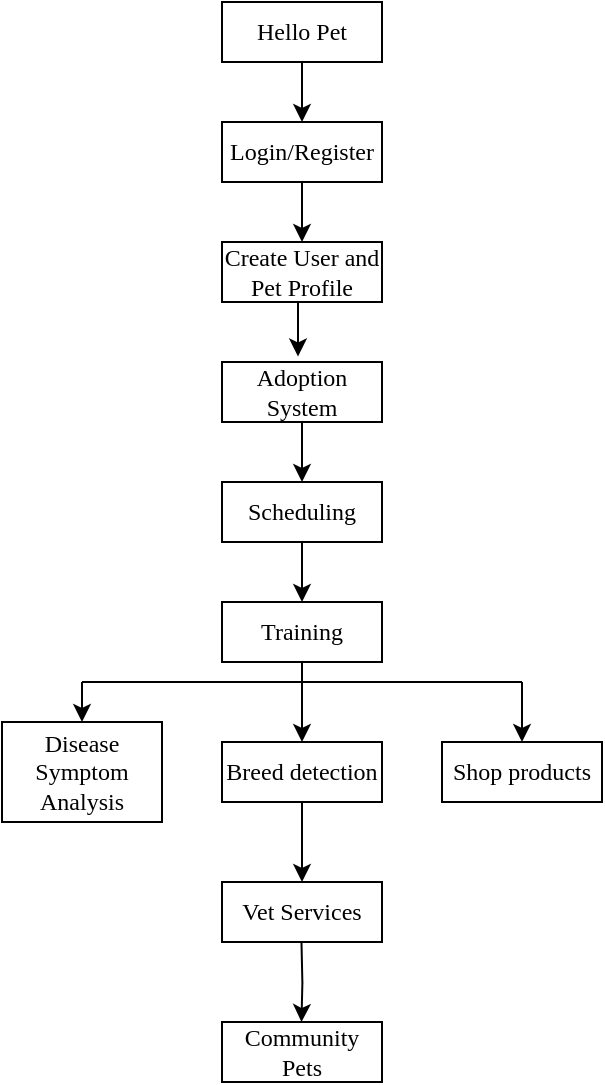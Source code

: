 <mxfile version="21.3.7" type="google">
  <diagram name="Page-1" id="5mLPmDPQ1kkUMSueSlFQ">
    <mxGraphModel grid="1" page="1" gridSize="10" guides="1" tooltips="1" connect="1" arrows="1" fold="1" pageScale="1" pageWidth="850" pageHeight="1100" math="0" shadow="0">
      <root>
        <mxCell id="0" />
        <mxCell id="1" parent="0" />
        <mxCell id="t4f0v5-P-y_MdGWt8-OI-17" style="edgeStyle=orthogonalEdgeStyle;rounded=0;orthogonalLoop=1;jettySize=auto;html=1;exitX=0.5;exitY=1;exitDx=0;exitDy=0;entryX=0.5;entryY=0;entryDx=0;entryDy=0;" edge="1" parent="1" source="t4f0v5-P-y_MdGWt8-OI-1" target="t4f0v5-P-y_MdGWt8-OI-2">
          <mxGeometry relative="1" as="geometry" />
        </mxCell>
        <mxCell id="t4f0v5-P-y_MdGWt8-OI-1" value="&lt;font face=&quot;Times New Roman&quot;&gt;Hello Pet&lt;/font&gt;" style="rounded=0;whiteSpace=wrap;html=1;" vertex="1" parent="1">
          <mxGeometry x="340" y="110" width="80" height="30" as="geometry" />
        </mxCell>
        <mxCell id="t4f0v5-P-y_MdGWt8-OI-18" style="edgeStyle=orthogonalEdgeStyle;rounded=0;orthogonalLoop=1;jettySize=auto;html=1;exitX=0.5;exitY=1;exitDx=0;exitDy=0;entryX=0.5;entryY=0;entryDx=0;entryDy=0;" edge="1" parent="1" source="t4f0v5-P-y_MdGWt8-OI-2" target="t4f0v5-P-y_MdGWt8-OI-3">
          <mxGeometry relative="1" as="geometry" />
        </mxCell>
        <mxCell id="t4f0v5-P-y_MdGWt8-OI-2" value="&lt;font face=&quot;Times New Roman&quot;&gt;Login/Register&lt;/font&gt;" style="rounded=0;whiteSpace=wrap;html=1;" vertex="1" parent="1">
          <mxGeometry x="340" y="170" width="80" height="30" as="geometry" />
        </mxCell>
        <mxCell id="t4f0v5-P-y_MdGWt8-OI-19" style="edgeStyle=orthogonalEdgeStyle;rounded=0;orthogonalLoop=1;jettySize=auto;html=1;exitX=0.5;exitY=1;exitDx=0;exitDy=0;entryX=0.475;entryY=-0.093;entryDx=0;entryDy=0;entryPerimeter=0;" edge="1" parent="1" source="t4f0v5-P-y_MdGWt8-OI-3" target="t4f0v5-P-y_MdGWt8-OI-4">
          <mxGeometry relative="1" as="geometry" />
        </mxCell>
        <mxCell id="t4f0v5-P-y_MdGWt8-OI-3" value="&lt;font face=&quot;Times New Roman&quot;&gt;Create User and Pet Profile&lt;/font&gt;" style="rounded=0;whiteSpace=wrap;html=1;" vertex="1" parent="1">
          <mxGeometry x="340" y="230" width="80" height="30" as="geometry" />
        </mxCell>
        <mxCell id="t4f0v5-P-y_MdGWt8-OI-20" style="edgeStyle=orthogonalEdgeStyle;rounded=0;orthogonalLoop=1;jettySize=auto;html=1;exitX=0.5;exitY=1;exitDx=0;exitDy=0;entryX=0.5;entryY=0;entryDx=0;entryDy=0;" edge="1" parent="1" source="t4f0v5-P-y_MdGWt8-OI-4" target="t4f0v5-P-y_MdGWt8-OI-5">
          <mxGeometry relative="1" as="geometry" />
        </mxCell>
        <mxCell id="t4f0v5-P-y_MdGWt8-OI-4" value="&lt;font face=&quot;Times New Roman&quot;&gt;Adoption System&lt;/font&gt;" style="rounded=0;whiteSpace=wrap;html=1;" vertex="1" parent="1">
          <mxGeometry x="340" y="290" width="80" height="30" as="geometry" />
        </mxCell>
        <mxCell id="t4f0v5-P-y_MdGWt8-OI-21" style="edgeStyle=orthogonalEdgeStyle;rounded=0;orthogonalLoop=1;jettySize=auto;html=1;exitX=0.5;exitY=1;exitDx=0;exitDy=0;entryX=0.5;entryY=0;entryDx=0;entryDy=0;" edge="1" parent="1" source="t4f0v5-P-y_MdGWt8-OI-5" target="t4f0v5-P-y_MdGWt8-OI-6">
          <mxGeometry relative="1" as="geometry" />
        </mxCell>
        <mxCell id="t4f0v5-P-y_MdGWt8-OI-5" value="&lt;font face=&quot;Times New Roman&quot;&gt;Scheduling&lt;/font&gt;" style="rounded=0;whiteSpace=wrap;html=1;" vertex="1" parent="1">
          <mxGeometry x="340" y="350" width="80" height="30" as="geometry" />
        </mxCell>
        <mxCell id="t4f0v5-P-y_MdGWt8-OI-6" value="&lt;font face=&quot;Times New Roman&quot;&gt;Training&lt;/font&gt;" style="rounded=0;whiteSpace=wrap;html=1;" vertex="1" parent="1">
          <mxGeometry x="340" y="410" width="80" height="30" as="geometry" />
        </mxCell>
        <mxCell id="t4f0v5-P-y_MdGWt8-OI-7" value="&lt;font face=&quot;Times New Roman&quot;&gt;Disease Symptom Analysis&lt;/font&gt;" style="rounded=0;whiteSpace=wrap;html=1;" vertex="1" parent="1">
          <mxGeometry x="230" y="470" width="80" height="50" as="geometry" />
        </mxCell>
        <mxCell id="t4f0v5-P-y_MdGWt8-OI-22" style="edgeStyle=orthogonalEdgeStyle;rounded=0;orthogonalLoop=1;jettySize=auto;html=1;exitX=0.5;exitY=1;exitDx=0;exitDy=0;entryX=0.5;entryY=0;entryDx=0;entryDy=0;" edge="1" parent="1" source="t4f0v5-P-y_MdGWt8-OI-8" target="t4f0v5-P-y_MdGWt8-OI-23">
          <mxGeometry relative="1" as="geometry">
            <mxPoint x="380" y="540" as="targetPoint" />
          </mxGeometry>
        </mxCell>
        <mxCell id="t4f0v5-P-y_MdGWt8-OI-8" value="&lt;font face=&quot;Times New Roman&quot;&gt;Breed detection&lt;/font&gt;" style="rounded=0;whiteSpace=wrap;html=1;" vertex="1" parent="1">
          <mxGeometry x="340" y="480" width="80" height="30" as="geometry" />
        </mxCell>
        <mxCell id="t4f0v5-P-y_MdGWt8-OI-9" value="&lt;font face=&quot;Times New Roman&quot;&gt;Shop products&lt;/font&gt;" style="rounded=0;whiteSpace=wrap;html=1;" vertex="1" parent="1">
          <mxGeometry x="450" y="480" width="80" height="30" as="geometry" />
        </mxCell>
        <mxCell id="t4f0v5-P-y_MdGWt8-OI-12" value="" style="endArrow=none;html=1;rounded=0;" edge="1" parent="1">
          <mxGeometry width="50" height="50" relative="1" as="geometry">
            <mxPoint x="270" y="450" as="sourcePoint" />
            <mxPoint x="490" y="450" as="targetPoint" />
          </mxGeometry>
        </mxCell>
        <mxCell id="t4f0v5-P-y_MdGWt8-OI-13" value="" style="endArrow=classic;html=1;rounded=0;entryX=0.5;entryY=0;entryDx=0;entryDy=0;" edge="1" parent="1" target="t4f0v5-P-y_MdGWt8-OI-7">
          <mxGeometry width="50" height="50" relative="1" as="geometry">
            <mxPoint x="270" y="450" as="sourcePoint" />
            <mxPoint x="460" y="440" as="targetPoint" />
          </mxGeometry>
        </mxCell>
        <mxCell id="t4f0v5-P-y_MdGWt8-OI-15" value="" style="endArrow=classic;html=1;rounded=0;entryX=0.5;entryY=0;entryDx=0;entryDy=0;" edge="1" parent="1" target="t4f0v5-P-y_MdGWt8-OI-9">
          <mxGeometry width="50" height="50" relative="1" as="geometry">
            <mxPoint x="490" y="450" as="sourcePoint" />
            <mxPoint x="460" y="440" as="targetPoint" />
          </mxGeometry>
        </mxCell>
        <mxCell id="t4f0v5-P-y_MdGWt8-OI-16" value="" style="endArrow=classic;html=1;rounded=0;exitX=0.5;exitY=1;exitDx=0;exitDy=0;entryX=0.5;entryY=0;entryDx=0;entryDy=0;" edge="1" parent="1" source="t4f0v5-P-y_MdGWt8-OI-6" target="t4f0v5-P-y_MdGWt8-OI-8">
          <mxGeometry width="50" height="50" relative="1" as="geometry">
            <mxPoint x="410" y="530" as="sourcePoint" />
            <mxPoint x="460" y="480" as="targetPoint" />
          </mxGeometry>
        </mxCell>
        <mxCell id="t4f0v5-P-y_MdGWt8-OI-23" value="&lt;font face=&quot;Times New Roman&quot;&gt;Vet Services&lt;/font&gt;" style="rounded=0;whiteSpace=wrap;html=1;" vertex="1" parent="1">
          <mxGeometry x="340" y="550" width="80" height="30" as="geometry" />
        </mxCell>
        <mxCell id="t4f0v5-P-y_MdGWt8-OI-24" value="&lt;font face=&quot;Times New Roman&quot;&gt;Community Pets&lt;/font&gt;" style="rounded=0;whiteSpace=wrap;html=1;" vertex="1" parent="1">
          <mxGeometry x="340" y="620" width="80" height="30" as="geometry" />
        </mxCell>
        <mxCell id="t4f0v5-P-y_MdGWt8-OI-26" style="edgeStyle=orthogonalEdgeStyle;rounded=0;orthogonalLoop=1;jettySize=auto;html=1;exitX=0.5;exitY=1;exitDx=0;exitDy=0;entryX=0.5;entryY=0;entryDx=0;entryDy=0;" edge="1" parent="1">
          <mxGeometry relative="1" as="geometry">
            <mxPoint x="379.74" y="620" as="targetPoint" />
            <mxPoint x="379.74" y="580" as="sourcePoint" />
          </mxGeometry>
        </mxCell>
      </root>
    </mxGraphModel>
  </diagram>
</mxfile>
